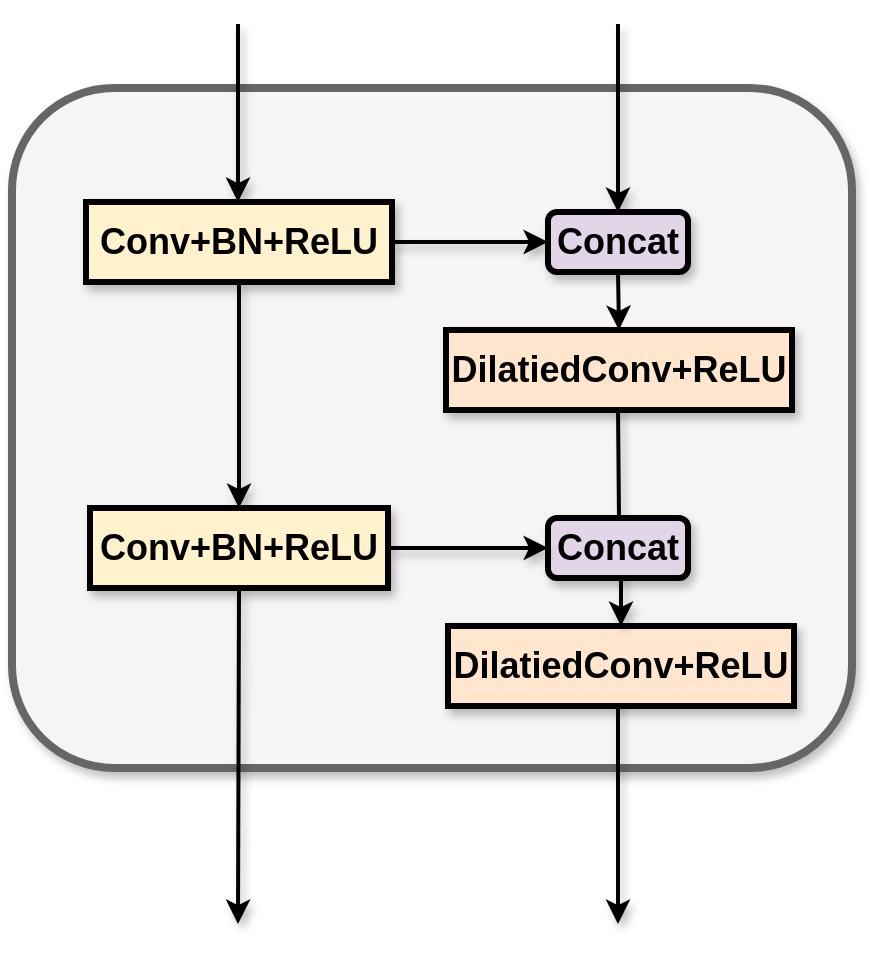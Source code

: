 <mxfile version="23.1.6" type="github">
  <diagram name="Page-1" id="HS2XvParzCHcBiEpPVjd">
    <mxGraphModel dx="830" dy="491" grid="1" gridSize="10" guides="1" tooltips="1" connect="1" arrows="1" fold="1" page="1" pageScale="1" pageWidth="850" pageHeight="1100" math="0" shadow="0">
      <root>
        <mxCell id="0" />
        <mxCell id="1" parent="0" />
        <mxCell id="omk7hwVZl4q1484JAspL-1" value="" style="rounded=1;whiteSpace=wrap;html=1;fillColor=#f5f5f5;strokeColor=#666666;strokeWidth=4;fontColor=#333333;shadow=1;fontSize=18;" parent="1" vertex="1">
          <mxGeometry x="139" y="122" width="420" height="340" as="geometry" />
        </mxCell>
        <mxCell id="omk7hwVZl4q1484JAspL-2" style="edgeStyle=orthogonalEdgeStyle;rounded=1;orthogonalLoop=1;jettySize=auto;html=1;strokeWidth=2;shadow=1;endArrow=none;endFill=0;startArrow=classic;startFill=1;fontSize=18;" parent="1" source="omk7hwVZl4q1484JAspL-6" edge="1">
          <mxGeometry relative="1" as="geometry">
            <mxPoint x="252" y="90" as="targetPoint" />
          </mxGeometry>
        </mxCell>
        <mxCell id="omk7hwVZl4q1484JAspL-3" style="edgeStyle=orthogonalEdgeStyle;rounded=0;orthogonalLoop=1;jettySize=auto;html=1;entryX=0;entryY=0.5;entryDx=0;entryDy=0;strokeWidth=2;shadow=1;fontSize=18;" parent="1" source="omk7hwVZl4q1484JAspL-6" target="omk7hwVZl4q1484JAspL-21" edge="1">
          <mxGeometry relative="1" as="geometry" />
        </mxCell>
        <mxCell id="Egc05tpdRZn4-aFxNENr-2" style="edgeStyle=orthogonalEdgeStyle;rounded=0;orthogonalLoop=1;jettySize=auto;html=1;exitX=0.5;exitY=1;exitDx=0;exitDy=0;entryX=0.5;entryY=0;entryDx=0;entryDy=0;strokeWidth=2;shadow=1;fontSize=18;" parent="1" source="omk7hwVZl4q1484JAspL-6" target="Egc05tpdRZn4-aFxNENr-1" edge="1">
          <mxGeometry relative="1" as="geometry" />
        </mxCell>
        <mxCell id="omk7hwVZl4q1484JAspL-6" value="&lt;b style=&quot;font-size: 18px;&quot;&gt;Conv+BN+ReLU&lt;/b&gt;" style="rounded=0;whiteSpace=wrap;html=1;fillColor=#fff2cc;strokeColor=#000000;strokeWidth=3;shadow=1;fontSize=18;" parent="1" vertex="1">
          <mxGeometry x="176" y="179" width="153" height="40" as="geometry" />
        </mxCell>
        <mxCell id="omk7hwVZl4q1484JAspL-22" style="edgeStyle=orthogonalEdgeStyle;rounded=0;orthogonalLoop=1;jettySize=auto;html=1;exitX=0.5;exitY=1;exitDx=0;exitDy=0;strokeWidth=2;shadow=1;fontSize=18;" parent="1" edge="1">
          <mxGeometry relative="1" as="geometry">
            <mxPoint x="442" y="540" as="targetPoint" />
            <mxPoint x="442" y="413" as="sourcePoint" />
          </mxGeometry>
        </mxCell>
        <mxCell id="omk7hwVZl4q1484JAspL-10" value="&lt;b style=&quot;border-color: var(--border-color); font-size: 18px;&quot;&gt;DilatiedConv+ReLU&lt;/b&gt;" style="rounded=0;whiteSpace=wrap;html=1;fillColor=#ffe6cc;strokeColor=#000000;strokeWidth=3;shadow=1;fontSize=18;" parent="1" vertex="1">
          <mxGeometry x="357" y="391" width="173" height="40" as="geometry" />
        </mxCell>
        <mxCell id="omk7hwVZl4q1484JAspL-13" style="edgeStyle=orthogonalEdgeStyle;rounded=0;orthogonalLoop=1;jettySize=auto;html=1;entryX=0.5;entryY=0;entryDx=0;entryDy=0;strokeWidth=2;shadow=1;fontSize=18;" parent="1" target="omk7hwVZl4q1484JAspL-10" edge="1">
          <mxGeometry relative="1" as="geometry">
            <mxPoint x="442" y="281" as="sourcePoint" />
          </mxGeometry>
        </mxCell>
        <mxCell id="omk7hwVZl4q1484JAspL-16" value="&lt;b style=&quot;border-color: var(--border-color); font-size: 18px;&quot;&gt;DilatiedConv+ReLU&lt;/b&gt;" style="rounded=0;whiteSpace=wrap;html=1;fillColor=#ffe6cc;strokeColor=#000000;strokeWidth=3;shadow=1;fontSize=18;" parent="1" vertex="1">
          <mxGeometry x="356" y="243" width="173" height="40" as="geometry" />
        </mxCell>
        <mxCell id="omk7hwVZl4q1484JAspL-18" value="Concat" style="rounded=1;whiteSpace=wrap;html=1;strokeWidth=3;shadow=1;fillColor=#e1d5e7;strokeColor=#000000;fontSize=18;fontStyle=1" parent="1" vertex="1">
          <mxGeometry x="407" y="337" width="70" height="30" as="geometry" />
        </mxCell>
        <mxCell id="omk7hwVZl4q1484JAspL-26" style="edgeStyle=orthogonalEdgeStyle;rounded=0;orthogonalLoop=1;jettySize=auto;html=1;endArrow=none;endFill=0;startArrow=classic;startFill=1;strokeWidth=2;shadow=1;fontSize=18;" parent="1" source="omk7hwVZl4q1484JAspL-21" edge="1">
          <mxGeometry relative="1" as="geometry">
            <mxPoint x="442" y="90" as="targetPoint" />
          </mxGeometry>
        </mxCell>
        <mxCell id="Iw8Essn1LRS_36HzqIsw-1" style="edgeStyle=orthogonalEdgeStyle;rounded=0;orthogonalLoop=1;jettySize=auto;html=1;exitX=0.5;exitY=1;exitDx=0;exitDy=0;entryX=0.5;entryY=0;entryDx=0;entryDy=0;strokeWidth=2;" edge="1" parent="1" source="omk7hwVZl4q1484JAspL-21" target="omk7hwVZl4q1484JAspL-16">
          <mxGeometry relative="1" as="geometry" />
        </mxCell>
        <mxCell id="omk7hwVZl4q1484JAspL-21" value="Concat" style="rounded=1;whiteSpace=wrap;html=1;strokeWidth=3;shadow=1;fillColor=#e1d5e7;strokeColor=#000000;fontSize=18;fontStyle=1" parent="1" vertex="1">
          <mxGeometry x="407" y="184" width="70" height="30" as="geometry" />
        </mxCell>
        <mxCell id="Egc05tpdRZn4-aFxNENr-3" style="edgeStyle=orthogonalEdgeStyle;rounded=0;orthogonalLoop=1;jettySize=auto;html=1;exitX=0.5;exitY=1;exitDx=0;exitDy=0;strokeWidth=2;shadow=1;fontSize=18;" parent="1" source="Egc05tpdRZn4-aFxNENr-1" edge="1">
          <mxGeometry relative="1" as="geometry">
            <mxPoint x="252" y="540" as="targetPoint" />
          </mxGeometry>
        </mxCell>
        <mxCell id="Egc05tpdRZn4-aFxNENr-4" style="edgeStyle=orthogonalEdgeStyle;rounded=0;orthogonalLoop=1;jettySize=auto;html=1;exitX=1;exitY=0.5;exitDx=0;exitDy=0;entryX=0;entryY=0.5;entryDx=0;entryDy=0;strokeWidth=2;shadow=1;fontSize=18;" parent="1" source="Egc05tpdRZn4-aFxNENr-1" target="omk7hwVZl4q1484JAspL-18" edge="1">
          <mxGeometry relative="1" as="geometry" />
        </mxCell>
        <mxCell id="Egc05tpdRZn4-aFxNENr-1" value="&lt;b style=&quot;font-size: 18px;&quot;&gt;Conv+BN+ReLU&lt;/b&gt;" style="rounded=0;whiteSpace=wrap;html=1;fillColor=#fff2cc;strokeColor=#000000;strokeWidth=3;shadow=1;fontSize=18;" parent="1" vertex="1">
          <mxGeometry x="178" y="332" width="149" height="40" as="geometry" />
        </mxCell>
      </root>
    </mxGraphModel>
  </diagram>
</mxfile>
